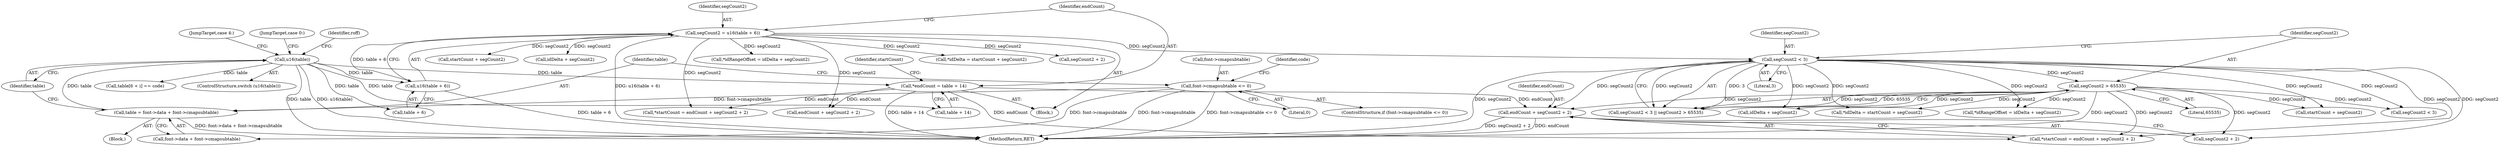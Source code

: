 digraph "0_ghostscript_961b10cdd71403072fb99401a45f3bef6ce53626@pointer" {
"1000579" [label="(Call,endCount + segCount2 + 2)"];
"1000540" [label="(Call,*endCount = table + 14)"];
"1000482" [label="(Call,u16(table))"];
"1000472" [label="(Call,table = font->data + font->cmapsubtable)"];
"1000465" [label="(Call,font->cmapsubtable <= 0)"];
"1000568" [label="(Call,segCount2 < 3)"];
"1000533" [label="(Call,segCount2 = u16(table + 6))"];
"1000535" [label="(Call,u16(table + 6))"];
"1000571" [label="(Call,segCount2 > 65535)"];
"1000556" [label="(Call,startCount + segCount2)"];
"1000547" [label="(Identifier,startCount)"];
"1000591" [label="(Call,*idRangeOffset = idDelta + segCount2)"];
"1000580" [label="(Identifier,endCount)"];
"1000536" [label="(Call,table + 6)"];
"1000570" [label="(Literal,3)"];
"1000587" [label="(Call,startCount + segCount2)"];
"1000540" [label="(Call,*endCount = table + 14)"];
"1000548" [label="(Call,endCount + segCount2 + 2)"];
"1000577" [label="(Call,*startCount = endCount + segCount2 + 2)"];
"1000541" [label="(Identifier,endCount)"];
"1000534" [label="(Identifier,segCount2)"];
"1000466" [label="(Call,font->cmapsubtable)"];
"1000878" [label="(MethodReturn,RET)"];
"1000469" [label="(Literal,0)"];
"1000562" [label="(Call,idDelta + segCount2)"];
"1000530" [label="(JumpTarget,case 4:)"];
"1000542" [label="(Call,table + 14)"];
"1000569" [label="(Identifier,segCount2)"];
"1000471" [label="(Identifier,code)"];
"1000483" [label="(Identifier,table)"];
"1000568" [label="(Call,segCount2 < 3)"];
"1000465" [label="(Call,font->cmapsubtable <= 0)"];
"1000474" [label="(Call,font->data + font->cmapsubtable)"];
"1000560" [label="(Call,*idRangeOffset = idDelta + segCount2)"];
"1000585" [label="(Call,*idDelta = startCount + segCount2)"];
"1000554" [label="(Call,*idDelta = startCount + segCount2)"];
"1000519" [label="(Call,table[6 + i] == code)"];
"1000572" [label="(Identifier,segCount2)"];
"1000473" [label="(Identifier,table)"];
"1000485" [label="(JumpTarget,case 0:)"];
"1000571" [label="(Call,segCount2 > 65535)"];
"1000535" [label="(Call,u16(table + 6))"];
"1000472" [label="(Call,table = font->data + font->cmapsubtable)"];
"1000567" [label="(Call,segCount2 < 3 || segCount2 > 65535)"];
"1000533" [label="(Call,segCount2 = u16(table + 6))"];
"1000464" [label="(ControlStructure,if (font->cmapsubtable <= 0))"];
"1000667" [label="(Identifier,roff)"];
"1000593" [label="(Call,idDelta + segCount2)"];
"1000600" [label="(Call,segCount2 < 3)"];
"1000550" [label="(Call,segCount2 + 2)"];
"1000573" [label="(Literal,65535)"];
"1000531" [label="(Block,)"];
"1000546" [label="(Call,*startCount = endCount + segCount2 + 2)"];
"1000481" [label="(ControlStructure,switch (u16(table)))"];
"1000482" [label="(Call,u16(table))"];
"1000581" [label="(Call,segCount2 + 2)"];
"1000579" [label="(Call,endCount + segCount2 + 2)"];
"1000462" [label="(Block,)"];
"1000579" -> "1000577"  [label="AST: "];
"1000579" -> "1000581"  [label="CFG: "];
"1000580" -> "1000579"  [label="AST: "];
"1000581" -> "1000579"  [label="AST: "];
"1000577" -> "1000579"  [label="CFG: "];
"1000579" -> "1000878"  [label="DDG: endCount"];
"1000579" -> "1000878"  [label="DDG: segCount2 + 2"];
"1000540" -> "1000579"  [label="DDG: endCount"];
"1000568" -> "1000579"  [label="DDG: segCount2"];
"1000571" -> "1000579"  [label="DDG: segCount2"];
"1000540" -> "1000531"  [label="AST: "];
"1000540" -> "1000542"  [label="CFG: "];
"1000541" -> "1000540"  [label="AST: "];
"1000542" -> "1000540"  [label="AST: "];
"1000547" -> "1000540"  [label="CFG: "];
"1000540" -> "1000878"  [label="DDG: table + 14"];
"1000482" -> "1000540"  [label="DDG: table"];
"1000540" -> "1000546"  [label="DDG: endCount"];
"1000540" -> "1000548"  [label="DDG: endCount"];
"1000540" -> "1000577"  [label="DDG: endCount"];
"1000482" -> "1000481"  [label="AST: "];
"1000482" -> "1000483"  [label="CFG: "];
"1000483" -> "1000482"  [label="AST: "];
"1000485" -> "1000482"  [label="CFG: "];
"1000530" -> "1000482"  [label="CFG: "];
"1000667" -> "1000482"  [label="CFG: "];
"1000482" -> "1000878"  [label="DDG: table"];
"1000482" -> "1000878"  [label="DDG: u16(table)"];
"1000472" -> "1000482"  [label="DDG: table"];
"1000482" -> "1000519"  [label="DDG: table"];
"1000482" -> "1000535"  [label="DDG: table"];
"1000482" -> "1000536"  [label="DDG: table"];
"1000482" -> "1000542"  [label="DDG: table"];
"1000472" -> "1000462"  [label="AST: "];
"1000472" -> "1000474"  [label="CFG: "];
"1000473" -> "1000472"  [label="AST: "];
"1000474" -> "1000472"  [label="AST: "];
"1000483" -> "1000472"  [label="CFG: "];
"1000472" -> "1000878"  [label="DDG: font->data + font->cmapsubtable"];
"1000465" -> "1000472"  [label="DDG: font->cmapsubtable"];
"1000465" -> "1000464"  [label="AST: "];
"1000465" -> "1000469"  [label="CFG: "];
"1000466" -> "1000465"  [label="AST: "];
"1000469" -> "1000465"  [label="AST: "];
"1000471" -> "1000465"  [label="CFG: "];
"1000473" -> "1000465"  [label="CFG: "];
"1000465" -> "1000878"  [label="DDG: font->cmapsubtable <= 0"];
"1000465" -> "1000878"  [label="DDG: font->cmapsubtable"];
"1000465" -> "1000474"  [label="DDG: font->cmapsubtable"];
"1000568" -> "1000567"  [label="AST: "];
"1000568" -> "1000570"  [label="CFG: "];
"1000569" -> "1000568"  [label="AST: "];
"1000570" -> "1000568"  [label="AST: "];
"1000572" -> "1000568"  [label="CFG: "];
"1000567" -> "1000568"  [label="CFG: "];
"1000568" -> "1000878"  [label="DDG: segCount2"];
"1000568" -> "1000567"  [label="DDG: segCount2"];
"1000568" -> "1000567"  [label="DDG: 3"];
"1000533" -> "1000568"  [label="DDG: segCount2"];
"1000568" -> "1000571"  [label="DDG: segCount2"];
"1000568" -> "1000577"  [label="DDG: segCount2"];
"1000568" -> "1000581"  [label="DDG: segCount2"];
"1000568" -> "1000585"  [label="DDG: segCount2"];
"1000568" -> "1000587"  [label="DDG: segCount2"];
"1000568" -> "1000591"  [label="DDG: segCount2"];
"1000568" -> "1000593"  [label="DDG: segCount2"];
"1000568" -> "1000600"  [label="DDG: segCount2"];
"1000533" -> "1000531"  [label="AST: "];
"1000533" -> "1000535"  [label="CFG: "];
"1000534" -> "1000533"  [label="AST: "];
"1000535" -> "1000533"  [label="AST: "];
"1000541" -> "1000533"  [label="CFG: "];
"1000533" -> "1000878"  [label="DDG: u16(table + 6)"];
"1000535" -> "1000533"  [label="DDG: table + 6"];
"1000533" -> "1000546"  [label="DDG: segCount2"];
"1000533" -> "1000548"  [label="DDG: segCount2"];
"1000533" -> "1000550"  [label="DDG: segCount2"];
"1000533" -> "1000554"  [label="DDG: segCount2"];
"1000533" -> "1000556"  [label="DDG: segCount2"];
"1000533" -> "1000560"  [label="DDG: segCount2"];
"1000533" -> "1000562"  [label="DDG: segCount2"];
"1000535" -> "1000536"  [label="CFG: "];
"1000536" -> "1000535"  [label="AST: "];
"1000535" -> "1000878"  [label="DDG: table + 6"];
"1000571" -> "1000567"  [label="AST: "];
"1000571" -> "1000573"  [label="CFG: "];
"1000572" -> "1000571"  [label="AST: "];
"1000573" -> "1000571"  [label="AST: "];
"1000567" -> "1000571"  [label="CFG: "];
"1000571" -> "1000878"  [label="DDG: segCount2"];
"1000571" -> "1000567"  [label="DDG: segCount2"];
"1000571" -> "1000567"  [label="DDG: 65535"];
"1000571" -> "1000577"  [label="DDG: segCount2"];
"1000571" -> "1000581"  [label="DDG: segCount2"];
"1000571" -> "1000585"  [label="DDG: segCount2"];
"1000571" -> "1000587"  [label="DDG: segCount2"];
"1000571" -> "1000591"  [label="DDG: segCount2"];
"1000571" -> "1000593"  [label="DDG: segCount2"];
"1000571" -> "1000600"  [label="DDG: segCount2"];
}
